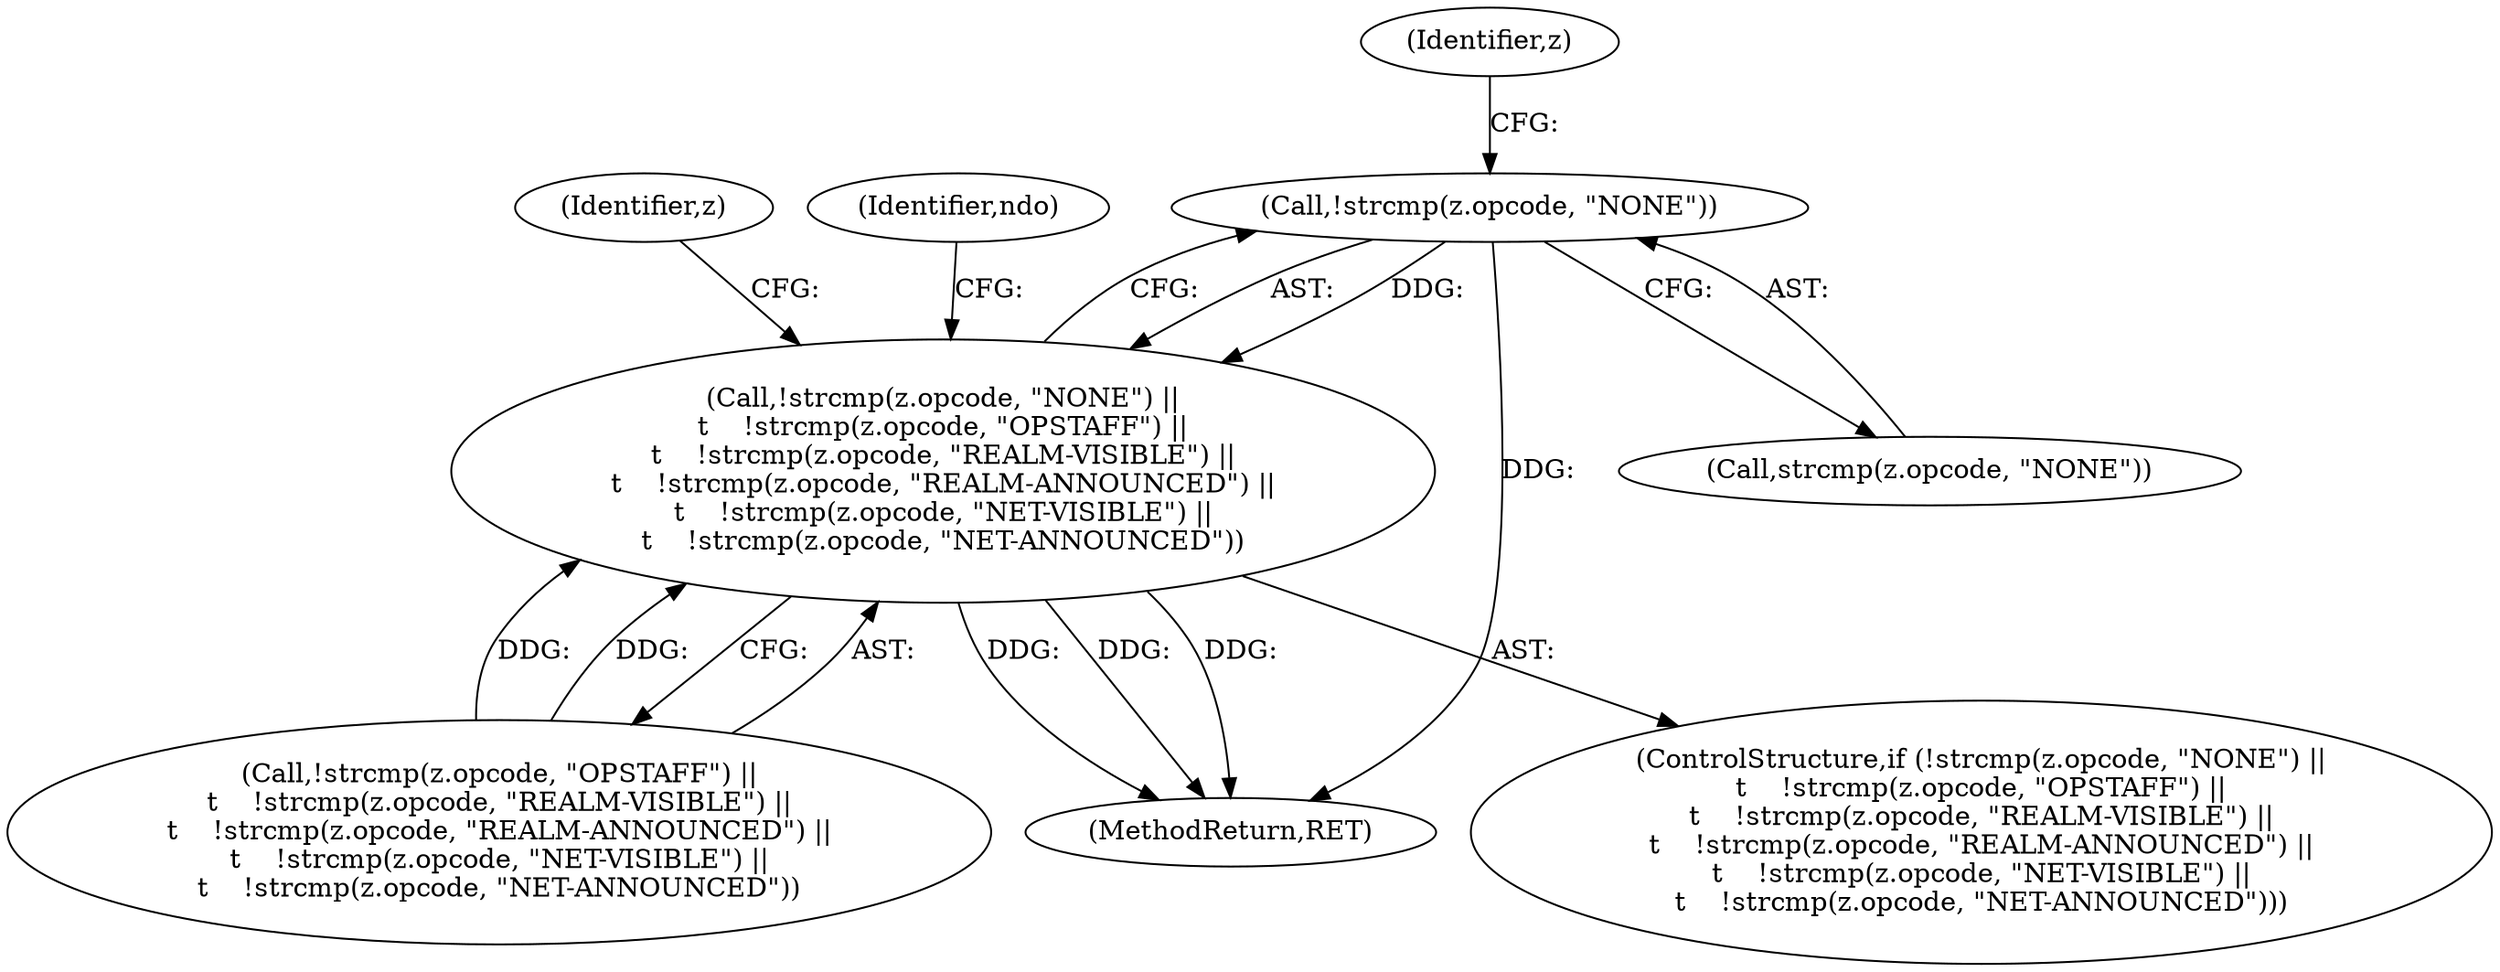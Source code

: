digraph "0_tcpdump_d17507ffa3e9742199b02a66aa940e79ababfa30_0@API" {
"1000675" [label="(Call,!strcmp(z.opcode, \"NONE\"))"];
"1000674" [label="(Call,!strcmp(z.opcode, \"NONE\") ||\n\t    !strcmp(z.opcode, \"OPSTAFF\") ||\n\t    !strcmp(z.opcode, \"REALM-VISIBLE\") ||\n\t    !strcmp(z.opcode, \"REALM-ANNOUNCED\") ||\n\t    !strcmp(z.opcode, \"NET-VISIBLE\") ||\n\t    !strcmp(z.opcode, \"NET-ANNOUNCED\"))"];
"1000730" [label="(Identifier,z)"];
"1000676" [label="(Call,strcmp(z.opcode, \"NONE\"))"];
"1000674" [label="(Call,!strcmp(z.opcode, \"NONE\") ||\n\t    !strcmp(z.opcode, \"OPSTAFF\") ||\n\t    !strcmp(z.opcode, \"REALM-VISIBLE\") ||\n\t    !strcmp(z.opcode, \"REALM-ANNOUNCED\") ||\n\t    !strcmp(z.opcode, \"NET-VISIBLE\") ||\n\t    !strcmp(z.opcode, \"NET-ANNOUNCED\"))"];
"1000681" [label="(Call,!strcmp(z.opcode, \"OPSTAFF\") ||\n\t    !strcmp(z.opcode, \"REALM-VISIBLE\") ||\n\t    !strcmp(z.opcode, \"REALM-ANNOUNCED\") ||\n\t    !strcmp(z.opcode, \"NET-VISIBLE\") ||\n\t    !strcmp(z.opcode, \"NET-ANNOUNCED\"))"];
"1000685" [label="(Identifier,z)"];
"1000759" [label="(MethodReturn,RET)"];
"1000718" [label="(Identifier,ndo)"];
"1000675" [label="(Call,!strcmp(z.opcode, \"NONE\"))"];
"1000673" [label="(ControlStructure,if (!strcmp(z.opcode, \"NONE\") ||\n\t    !strcmp(z.opcode, \"OPSTAFF\") ||\n\t    !strcmp(z.opcode, \"REALM-VISIBLE\") ||\n\t    !strcmp(z.opcode, \"REALM-ANNOUNCED\") ||\n\t    !strcmp(z.opcode, \"NET-VISIBLE\") ||\n\t    !strcmp(z.opcode, \"NET-ANNOUNCED\")))"];
"1000675" -> "1000674"  [label="AST: "];
"1000675" -> "1000676"  [label="CFG: "];
"1000676" -> "1000675"  [label="AST: "];
"1000685" -> "1000675"  [label="CFG: "];
"1000674" -> "1000675"  [label="CFG: "];
"1000675" -> "1000759"  [label="DDG: "];
"1000675" -> "1000674"  [label="DDG: "];
"1000674" -> "1000673"  [label="AST: "];
"1000674" -> "1000681"  [label="CFG: "];
"1000681" -> "1000674"  [label="AST: "];
"1000718" -> "1000674"  [label="CFG: "];
"1000730" -> "1000674"  [label="CFG: "];
"1000674" -> "1000759"  [label="DDG: "];
"1000674" -> "1000759"  [label="DDG: "];
"1000674" -> "1000759"  [label="DDG: "];
"1000681" -> "1000674"  [label="DDG: "];
"1000681" -> "1000674"  [label="DDG: "];
}

